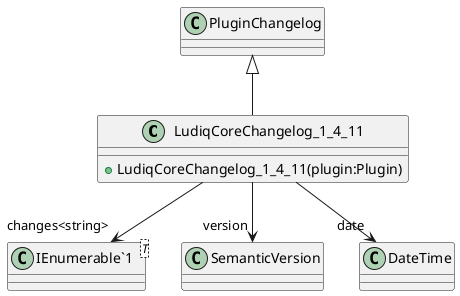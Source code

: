 @startuml
class LudiqCoreChangelog_1_4_11 {
    + LudiqCoreChangelog_1_4_11(plugin:Plugin)
}
class "IEnumerable`1"<T> {
}
PluginChangelog <|-- LudiqCoreChangelog_1_4_11
LudiqCoreChangelog_1_4_11 --> "version" SemanticVersion
LudiqCoreChangelog_1_4_11 --> "date" DateTime
LudiqCoreChangelog_1_4_11 --> "changes<string>" "IEnumerable`1"
@enduml
